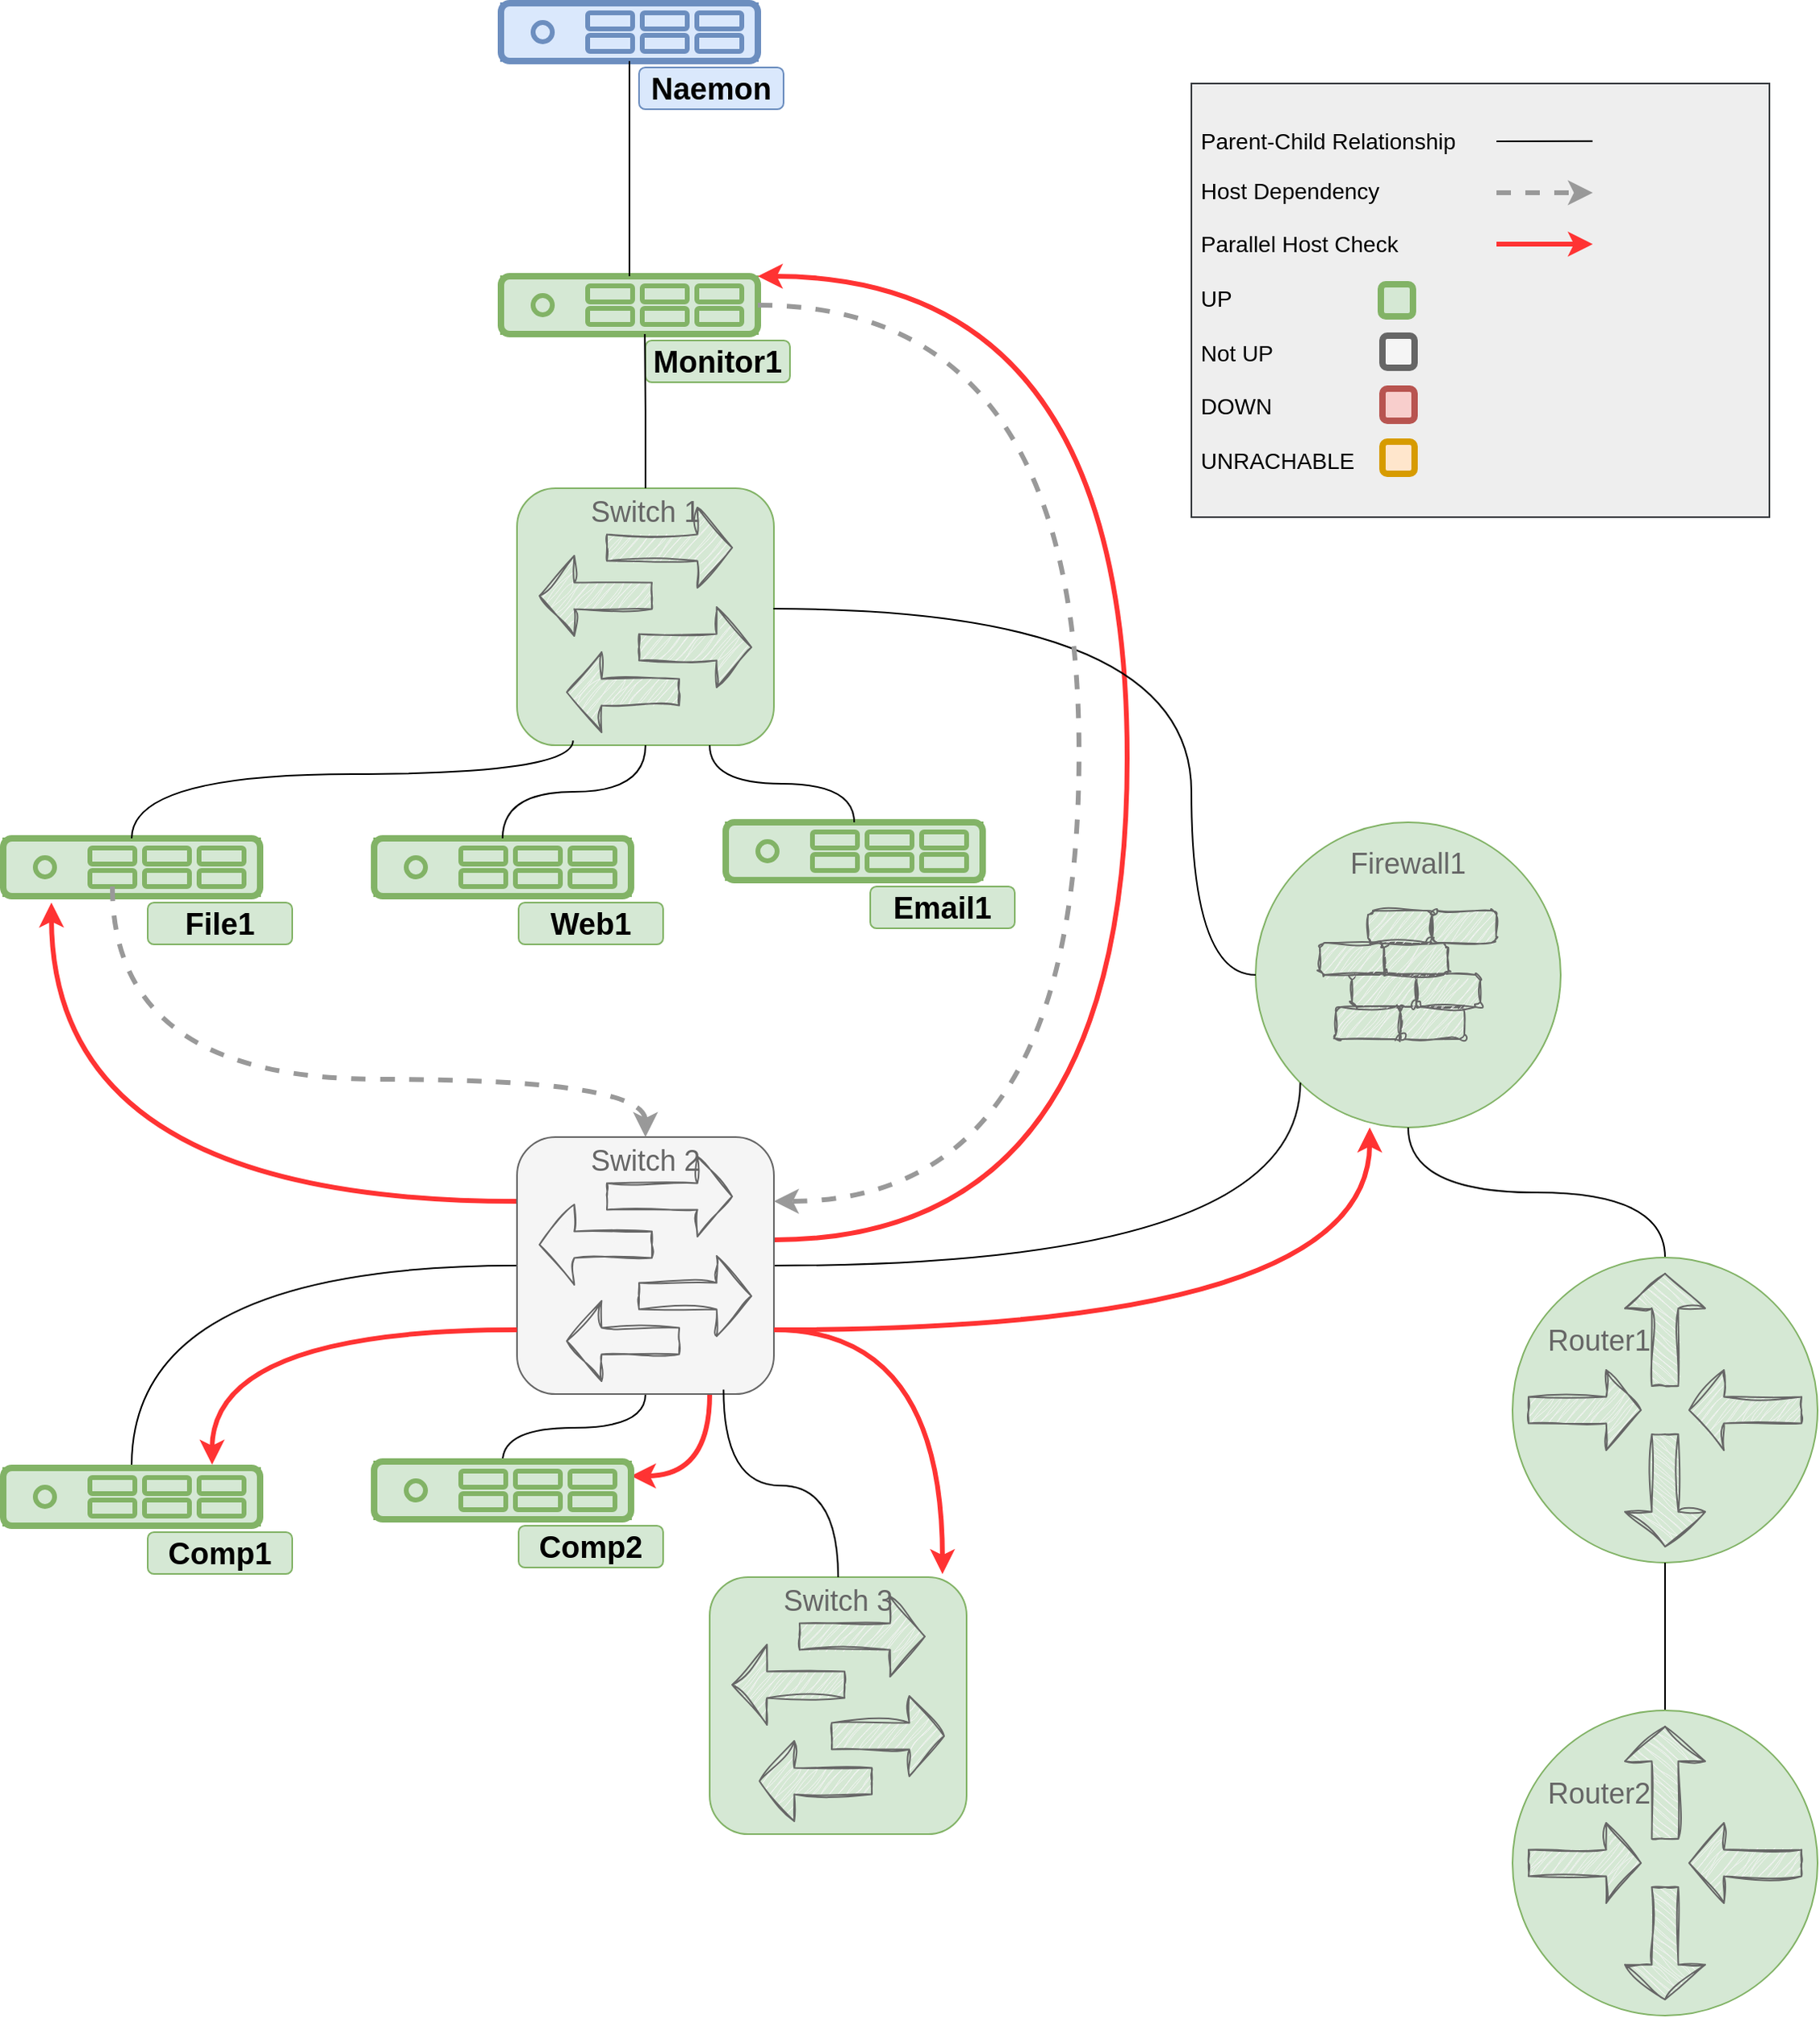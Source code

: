 <mxfile version="25.0.2">
  <diagram name="Seite-1" id="8IgW9C79q_cB_oyKi_JI">
    <mxGraphModel dx="988" dy="570" grid="1" gridSize="10" guides="1" tooltips="1" connect="1" arrows="1" fold="1" page="1" pageScale="1" pageWidth="1169" pageHeight="1654" math="0" shadow="0">
      <root>
        <mxCell id="0" />
        <mxCell id="1" parent="0" />
        <mxCell id="q0TIt2UwV6w1tuWzTM8D-1" value="" style="group;fillColor=#dae8fc;strokeColor=#6c8ebf;" vertex="1" connectable="0" parent="1">
          <mxGeometry x="330" y="100" width="160" height="36" as="geometry" />
        </mxCell>
        <mxCell id="q0TIt2UwV6w1tuWzTM8D-2" value="" style="rounded=1;whiteSpace=wrap;html=1;strokeWidth=4;fillColor=#dae8fc;strokeColor=#6c8ebf;" vertex="1" parent="q0TIt2UwV6w1tuWzTM8D-1">
          <mxGeometry width="160" height="36" as="geometry" />
        </mxCell>
        <mxCell id="q0TIt2UwV6w1tuWzTM8D-3" value="" style="ellipse;whiteSpace=wrap;html=1;aspect=fixed;strokeWidth=3;fillColor=#dae8fc;strokeColor=#6c8ebf;" vertex="1" parent="q0TIt2UwV6w1tuWzTM8D-1">
          <mxGeometry x="20" y="12" width="12" height="12" as="geometry" />
        </mxCell>
        <mxCell id="q0TIt2UwV6w1tuWzTM8D-4" value="" style="rounded=1;whiteSpace=wrap;html=1;strokeWidth=3;fillColor=#dae8fc;strokeColor=#6c8ebf;" vertex="1" parent="q0TIt2UwV6w1tuWzTM8D-1">
          <mxGeometry x="54" y="6" width="28" height="10" as="geometry" />
        </mxCell>
        <mxCell id="q0TIt2UwV6w1tuWzTM8D-5" value="" style="rounded=1;whiteSpace=wrap;html=1;strokeWidth=3;fillColor=#dae8fc;strokeColor=#6c8ebf;" vertex="1" parent="q0TIt2UwV6w1tuWzTM8D-1">
          <mxGeometry x="88" y="6" width="28" height="10" as="geometry" />
        </mxCell>
        <mxCell id="q0TIt2UwV6w1tuWzTM8D-6" value="" style="rounded=1;whiteSpace=wrap;html=1;strokeWidth=3;fillColor=#dae8fc;strokeColor=#6c8ebf;" vertex="1" parent="q0TIt2UwV6w1tuWzTM8D-1">
          <mxGeometry x="122" y="6" width="28" height="10" as="geometry" />
        </mxCell>
        <mxCell id="q0TIt2UwV6w1tuWzTM8D-7" value="" style="rounded=1;whiteSpace=wrap;html=1;strokeWidth=3;fillColor=#dae8fc;strokeColor=#6c8ebf;" vertex="1" parent="q0TIt2UwV6w1tuWzTM8D-1">
          <mxGeometry x="54" y="20" width="28" height="10" as="geometry" />
        </mxCell>
        <mxCell id="q0TIt2UwV6w1tuWzTM8D-8" value="" style="rounded=1;whiteSpace=wrap;html=1;strokeWidth=3;fillColor=#dae8fc;strokeColor=#6c8ebf;" vertex="1" parent="q0TIt2UwV6w1tuWzTM8D-1">
          <mxGeometry x="88" y="20" width="28" height="10" as="geometry" />
        </mxCell>
        <mxCell id="q0TIt2UwV6w1tuWzTM8D-9" value="" style="rounded=1;whiteSpace=wrap;html=1;strokeWidth=3;fillColor=#dae8fc;strokeColor=#6c8ebf;" vertex="1" parent="q0TIt2UwV6w1tuWzTM8D-1">
          <mxGeometry x="122" y="20" width="28" height="10" as="geometry" />
        </mxCell>
        <mxCell id="q0TIt2UwV6w1tuWzTM8D-10" value="&lt;b&gt;&lt;font style=&quot;font-size: 19px;&quot;&gt;Naemon&lt;/font&gt;&lt;/b&gt;" style="rounded=1;whiteSpace=wrap;html=1;fillColor=#dae8fc;strokeColor=#6c8ebf;fontSize=20;" vertex="1" parent="1">
          <mxGeometry x="416" y="140" width="90" height="26" as="geometry" />
        </mxCell>
        <mxCell id="q0TIt2UwV6w1tuWzTM8D-21" value="" style="group" vertex="1" connectable="0" parent="1">
          <mxGeometry x="330" y="270" width="180" height="66" as="geometry" />
        </mxCell>
        <mxCell id="q0TIt2UwV6w1tuWzTM8D-11" value="" style="group;fillColor=#d5e8d4;strokeColor=#82b366;" vertex="1" connectable="0" parent="q0TIt2UwV6w1tuWzTM8D-21">
          <mxGeometry width="160" height="36" as="geometry" />
        </mxCell>
        <mxCell id="q0TIt2UwV6w1tuWzTM8D-12" value="" style="rounded=1;whiteSpace=wrap;html=1;strokeWidth=4;fillColor=#d5e8d4;strokeColor=#82b366;" vertex="1" parent="q0TIt2UwV6w1tuWzTM8D-11">
          <mxGeometry width="160" height="36" as="geometry" />
        </mxCell>
        <mxCell id="q0TIt2UwV6w1tuWzTM8D-13" value="" style="ellipse;whiteSpace=wrap;html=1;aspect=fixed;strokeWidth=3;fillColor=#d5e8d4;strokeColor=#82b366;" vertex="1" parent="q0TIt2UwV6w1tuWzTM8D-11">
          <mxGeometry x="20" y="12" width="12" height="12" as="geometry" />
        </mxCell>
        <mxCell id="q0TIt2UwV6w1tuWzTM8D-14" value="" style="rounded=1;whiteSpace=wrap;html=1;strokeWidth=3;fillColor=#d5e8d4;strokeColor=#82b366;" vertex="1" parent="q0TIt2UwV6w1tuWzTM8D-11">
          <mxGeometry x="54" y="6" width="28" height="10" as="geometry" />
        </mxCell>
        <mxCell id="q0TIt2UwV6w1tuWzTM8D-15" value="" style="rounded=1;whiteSpace=wrap;html=1;strokeWidth=3;fillColor=#d5e8d4;strokeColor=#82b366;" vertex="1" parent="q0TIt2UwV6w1tuWzTM8D-11">
          <mxGeometry x="88" y="6" width="28" height="10" as="geometry" />
        </mxCell>
        <mxCell id="q0TIt2UwV6w1tuWzTM8D-16" value="" style="rounded=1;whiteSpace=wrap;html=1;strokeWidth=3;fillColor=#d5e8d4;strokeColor=#82b366;" vertex="1" parent="q0TIt2UwV6w1tuWzTM8D-11">
          <mxGeometry x="122" y="6" width="28" height="10" as="geometry" />
        </mxCell>
        <mxCell id="q0TIt2UwV6w1tuWzTM8D-17" value="" style="rounded=1;whiteSpace=wrap;html=1;strokeWidth=3;fillColor=#d5e8d4;strokeColor=#82b366;" vertex="1" parent="q0TIt2UwV6w1tuWzTM8D-11">
          <mxGeometry x="54" y="20" width="28" height="10" as="geometry" />
        </mxCell>
        <mxCell id="q0TIt2UwV6w1tuWzTM8D-18" value="" style="rounded=1;whiteSpace=wrap;html=1;strokeWidth=3;fillColor=#d5e8d4;strokeColor=#82b366;" vertex="1" parent="q0TIt2UwV6w1tuWzTM8D-11">
          <mxGeometry x="88" y="20" width="28" height="10" as="geometry" />
        </mxCell>
        <mxCell id="q0TIt2UwV6w1tuWzTM8D-19" value="" style="rounded=1;whiteSpace=wrap;html=1;strokeWidth=3;fillColor=#d5e8d4;strokeColor=#82b366;" vertex="1" parent="q0TIt2UwV6w1tuWzTM8D-11">
          <mxGeometry x="122" y="20" width="28" height="10" as="geometry" />
        </mxCell>
        <mxCell id="q0TIt2UwV6w1tuWzTM8D-20" value="&lt;b&gt;&lt;font style=&quot;font-size: 19px;&quot;&gt;Monitor1&lt;/font&gt;&lt;/b&gt;" style="rounded=1;whiteSpace=wrap;html=1;fillColor=#d5e8d4;strokeColor=#82b366;fontSize=20;" vertex="1" parent="q0TIt2UwV6w1tuWzTM8D-21">
          <mxGeometry x="90" y="40" width="90" height="26" as="geometry" />
        </mxCell>
        <mxCell id="q0TIt2UwV6w1tuWzTM8D-34" value="&lt;font style=&quot;font-size: 18px;&quot; color=&quot;#666666&quot;&gt;Switch 1&lt;/font&gt;&lt;div&gt;&lt;font color=&quot;#666666&quot;&gt;&lt;br&gt;&lt;/font&gt;&lt;/div&gt;&lt;div&gt;&lt;font color=&quot;#666666&quot;&gt;&lt;br&gt;&lt;/font&gt;&lt;/div&gt;&lt;div&gt;&lt;font color=&quot;#666666&quot;&gt;&lt;br&gt;&lt;/font&gt;&lt;/div&gt;&lt;div&gt;&lt;font color=&quot;#666666&quot;&gt;&lt;br&gt;&lt;/font&gt;&lt;/div&gt;&lt;div&gt;&lt;font color=&quot;#666666&quot;&gt;&lt;br&gt;&lt;/font&gt;&lt;/div&gt;&lt;div&gt;&lt;font color=&quot;#666666&quot;&gt;&lt;br&gt;&lt;/font&gt;&lt;/div&gt;&lt;div&gt;&lt;font color=&quot;#666666&quot;&gt;&lt;br&gt;&lt;/font&gt;&lt;/div&gt;&lt;div&gt;&lt;font color=&quot;#666666&quot;&gt;&lt;br&gt;&lt;/font&gt;&lt;/div&gt;&lt;div&gt;&lt;br&gt;&lt;/div&gt;" style="rounded=1;whiteSpace=wrap;html=1;fillColor=#d5e8d4;strokeColor=#82b366;container=0;" vertex="1" parent="1">
          <mxGeometry x="340" y="402" width="160" height="160" as="geometry" />
        </mxCell>
        <mxCell id="q0TIt2UwV6w1tuWzTM8D-35" value="" style="html=1;shadow=0;dashed=0;align=center;verticalAlign=middle;shape=mxgraph.arrows2.arrow;dy=0.67;dx=21.67;direction=north;notch=0;strokeColor=#666666;rotation=90;fillColor=#f5f5f5;sketch=1;curveFitting=1;jiggle=2;fontColor=#333333;container=0;" vertex="1" parent="1">
          <mxGeometry x="410" y="400" width="50" height="78" as="geometry" />
        </mxCell>
        <mxCell id="q0TIt2UwV6w1tuWzTM8D-36" value="" style="html=1;shadow=0;dashed=0;align=center;verticalAlign=middle;shape=mxgraph.arrows2.arrow;dy=0.67;dx=21.67;direction=north;notch=0;strokeColor=#666666;rotation=90;fillColor=#f5f5f5;fontColor=#333333;sketch=1;curveFitting=1;jiggle=2;container=0;" vertex="1" parent="1">
          <mxGeometry x="426" y="466" width="50" height="70" as="geometry" />
        </mxCell>
        <mxCell id="q0TIt2UwV6w1tuWzTM8D-37" value="" style="html=1;shadow=0;dashed=0;align=center;verticalAlign=middle;shape=mxgraph.arrows2.arrow;dy=0.67;dx=21.67;direction=north;notch=0;strokeColor=#666666;rotation=-90;fillColor=#f5f5f5;fontColor=#333333;sketch=1;curveFitting=1;jiggle=2;container=0;" vertex="1" parent="1">
          <mxGeometry x="364" y="434" width="50" height="70" as="geometry" />
        </mxCell>
        <mxCell id="q0TIt2UwV6w1tuWzTM8D-38" value="" style="html=1;shadow=0;dashed=0;align=center;verticalAlign=middle;shape=mxgraph.arrows2.arrow;dy=0.67;dx=21.67;direction=north;notch=0;strokeColor=#666666;rotation=-90;fillColor=#f5f5f5;fontColor=#333333;sketch=1;curveFitting=1;jiggle=2;container=0;" vertex="1" parent="1">
          <mxGeometry x="381" y="494" width="50" height="70" as="geometry" />
        </mxCell>
        <mxCell id="q0TIt2UwV6w1tuWzTM8D-39" value="" style="group" vertex="1" connectable="0" parent="1">
          <mxGeometry x="20" y="620" width="180" height="66" as="geometry" />
        </mxCell>
        <mxCell id="q0TIt2UwV6w1tuWzTM8D-40" value="" style="group;fillColor=#d5e8d4;strokeColor=#82b366;" vertex="1" connectable="0" parent="q0TIt2UwV6w1tuWzTM8D-39">
          <mxGeometry width="160" height="36" as="geometry" />
        </mxCell>
        <mxCell id="q0TIt2UwV6w1tuWzTM8D-41" value="" style="rounded=1;whiteSpace=wrap;html=1;strokeWidth=4;fillColor=#d5e8d4;strokeColor=#82b366;" vertex="1" parent="q0TIt2UwV6w1tuWzTM8D-40">
          <mxGeometry width="160" height="36" as="geometry" />
        </mxCell>
        <mxCell id="q0TIt2UwV6w1tuWzTM8D-42" value="" style="ellipse;whiteSpace=wrap;html=1;aspect=fixed;strokeWidth=3;fillColor=#d5e8d4;strokeColor=#82b366;" vertex="1" parent="q0TIt2UwV6w1tuWzTM8D-40">
          <mxGeometry x="20" y="12" width="12" height="12" as="geometry" />
        </mxCell>
        <mxCell id="q0TIt2UwV6w1tuWzTM8D-43" value="" style="rounded=1;whiteSpace=wrap;html=1;strokeWidth=3;fillColor=#d5e8d4;strokeColor=#82b366;" vertex="1" parent="q0TIt2UwV6w1tuWzTM8D-40">
          <mxGeometry x="54" y="6" width="28" height="10" as="geometry" />
        </mxCell>
        <mxCell id="q0TIt2UwV6w1tuWzTM8D-44" value="" style="rounded=1;whiteSpace=wrap;html=1;strokeWidth=3;fillColor=#d5e8d4;strokeColor=#82b366;" vertex="1" parent="q0TIt2UwV6w1tuWzTM8D-40">
          <mxGeometry x="88" y="6" width="28" height="10" as="geometry" />
        </mxCell>
        <mxCell id="q0TIt2UwV6w1tuWzTM8D-45" value="" style="rounded=1;whiteSpace=wrap;html=1;strokeWidth=3;fillColor=#d5e8d4;strokeColor=#82b366;" vertex="1" parent="q0TIt2UwV6w1tuWzTM8D-40">
          <mxGeometry x="122" y="6" width="28" height="10" as="geometry" />
        </mxCell>
        <mxCell id="q0TIt2UwV6w1tuWzTM8D-46" value="" style="rounded=1;whiteSpace=wrap;html=1;strokeWidth=3;fillColor=#d5e8d4;strokeColor=#82b366;" vertex="1" parent="q0TIt2UwV6w1tuWzTM8D-40">
          <mxGeometry x="54" y="20" width="28" height="10" as="geometry" />
        </mxCell>
        <mxCell id="q0TIt2UwV6w1tuWzTM8D-47" value="" style="rounded=1;whiteSpace=wrap;html=1;strokeWidth=3;fillColor=#d5e8d4;strokeColor=#82b366;" vertex="1" parent="q0TIt2UwV6w1tuWzTM8D-40">
          <mxGeometry x="88" y="20" width="28" height="10" as="geometry" />
        </mxCell>
        <mxCell id="q0TIt2UwV6w1tuWzTM8D-48" value="" style="rounded=1;whiteSpace=wrap;html=1;strokeWidth=3;fillColor=#d5e8d4;strokeColor=#82b366;" vertex="1" parent="q0TIt2UwV6w1tuWzTM8D-40">
          <mxGeometry x="122" y="20" width="28" height="10" as="geometry" />
        </mxCell>
        <mxCell id="q0TIt2UwV6w1tuWzTM8D-49" value="&lt;b&gt;&lt;font style=&quot;font-size: 19px;&quot;&gt;File1&lt;/font&gt;&lt;/b&gt;" style="rounded=1;whiteSpace=wrap;html=1;fillColor=#d5e8d4;strokeColor=#82b366;fontSize=20;" vertex="1" parent="q0TIt2UwV6w1tuWzTM8D-39">
          <mxGeometry x="90" y="40" width="90" height="26" as="geometry" />
        </mxCell>
        <mxCell id="q0TIt2UwV6w1tuWzTM8D-50" value="" style="group" vertex="1" connectable="0" parent="1">
          <mxGeometry x="251" y="620" width="180" height="66" as="geometry" />
        </mxCell>
        <mxCell id="q0TIt2UwV6w1tuWzTM8D-51" value="" style="group;fillColor=#d5e8d4;strokeColor=#82b366;" vertex="1" connectable="0" parent="q0TIt2UwV6w1tuWzTM8D-50">
          <mxGeometry width="160" height="36" as="geometry" />
        </mxCell>
        <mxCell id="q0TIt2UwV6w1tuWzTM8D-52" value="" style="rounded=1;whiteSpace=wrap;html=1;strokeWidth=4;fillColor=#d5e8d4;strokeColor=#82b366;" vertex="1" parent="q0TIt2UwV6w1tuWzTM8D-51">
          <mxGeometry width="160" height="36" as="geometry" />
        </mxCell>
        <mxCell id="q0TIt2UwV6w1tuWzTM8D-53" value="" style="ellipse;whiteSpace=wrap;html=1;aspect=fixed;strokeWidth=3;fillColor=#d5e8d4;strokeColor=#82b366;" vertex="1" parent="q0TIt2UwV6w1tuWzTM8D-51">
          <mxGeometry x="20" y="12" width="12" height="12" as="geometry" />
        </mxCell>
        <mxCell id="q0TIt2UwV6w1tuWzTM8D-54" value="" style="rounded=1;whiteSpace=wrap;html=1;strokeWidth=3;fillColor=#d5e8d4;strokeColor=#82b366;" vertex="1" parent="q0TIt2UwV6w1tuWzTM8D-51">
          <mxGeometry x="54" y="6" width="28" height="10" as="geometry" />
        </mxCell>
        <mxCell id="q0TIt2UwV6w1tuWzTM8D-55" value="" style="rounded=1;whiteSpace=wrap;html=1;strokeWidth=3;fillColor=#d5e8d4;strokeColor=#82b366;" vertex="1" parent="q0TIt2UwV6w1tuWzTM8D-51">
          <mxGeometry x="88" y="6" width="28" height="10" as="geometry" />
        </mxCell>
        <mxCell id="q0TIt2UwV6w1tuWzTM8D-56" value="" style="rounded=1;whiteSpace=wrap;html=1;strokeWidth=3;fillColor=#d5e8d4;strokeColor=#82b366;" vertex="1" parent="q0TIt2UwV6w1tuWzTM8D-51">
          <mxGeometry x="122" y="6" width="28" height="10" as="geometry" />
        </mxCell>
        <mxCell id="q0TIt2UwV6w1tuWzTM8D-57" value="" style="rounded=1;whiteSpace=wrap;html=1;strokeWidth=3;fillColor=#d5e8d4;strokeColor=#82b366;" vertex="1" parent="q0TIt2UwV6w1tuWzTM8D-51">
          <mxGeometry x="54" y="20" width="28" height="10" as="geometry" />
        </mxCell>
        <mxCell id="q0TIt2UwV6w1tuWzTM8D-58" value="" style="rounded=1;whiteSpace=wrap;html=1;strokeWidth=3;fillColor=#d5e8d4;strokeColor=#82b366;" vertex="1" parent="q0TIt2UwV6w1tuWzTM8D-51">
          <mxGeometry x="88" y="20" width="28" height="10" as="geometry" />
        </mxCell>
        <mxCell id="q0TIt2UwV6w1tuWzTM8D-59" value="" style="rounded=1;whiteSpace=wrap;html=1;strokeWidth=3;fillColor=#d5e8d4;strokeColor=#82b366;" vertex="1" parent="q0TIt2UwV6w1tuWzTM8D-51">
          <mxGeometry x="122" y="20" width="28" height="10" as="geometry" />
        </mxCell>
        <mxCell id="q0TIt2UwV6w1tuWzTM8D-60" value="&lt;b&gt;&lt;font style=&quot;font-size: 19px;&quot;&gt;Web1&lt;/font&gt;&lt;/b&gt;" style="rounded=1;whiteSpace=wrap;html=1;fillColor=#d5e8d4;strokeColor=#82b366;fontSize=20;" vertex="1" parent="q0TIt2UwV6w1tuWzTM8D-50">
          <mxGeometry x="90" y="40" width="90" height="26" as="geometry" />
        </mxCell>
        <mxCell id="q0TIt2UwV6w1tuWzTM8D-61" value="" style="group" vertex="1" connectable="0" parent="1">
          <mxGeometry x="470" y="610" width="180" height="66" as="geometry" />
        </mxCell>
        <mxCell id="q0TIt2UwV6w1tuWzTM8D-62" value="" style="group;fillColor=#d5e8d4;strokeColor=#82b366;" vertex="1" connectable="0" parent="q0TIt2UwV6w1tuWzTM8D-61">
          <mxGeometry width="160" height="36" as="geometry" />
        </mxCell>
        <mxCell id="q0TIt2UwV6w1tuWzTM8D-63" value="" style="rounded=1;whiteSpace=wrap;html=1;strokeWidth=4;fillColor=#d5e8d4;strokeColor=#82b366;" vertex="1" parent="q0TIt2UwV6w1tuWzTM8D-62">
          <mxGeometry width="160" height="36" as="geometry" />
        </mxCell>
        <mxCell id="q0TIt2UwV6w1tuWzTM8D-64" value="" style="ellipse;whiteSpace=wrap;html=1;aspect=fixed;strokeWidth=3;fillColor=#d5e8d4;strokeColor=#82b366;" vertex="1" parent="q0TIt2UwV6w1tuWzTM8D-62">
          <mxGeometry x="20" y="12" width="12" height="12" as="geometry" />
        </mxCell>
        <mxCell id="q0TIt2UwV6w1tuWzTM8D-65" value="" style="rounded=1;whiteSpace=wrap;html=1;strokeWidth=3;fillColor=#d5e8d4;strokeColor=#82b366;" vertex="1" parent="q0TIt2UwV6w1tuWzTM8D-62">
          <mxGeometry x="54" y="6" width="28" height="10" as="geometry" />
        </mxCell>
        <mxCell id="q0TIt2UwV6w1tuWzTM8D-66" value="" style="rounded=1;whiteSpace=wrap;html=1;strokeWidth=3;fillColor=#d5e8d4;strokeColor=#82b366;" vertex="1" parent="q0TIt2UwV6w1tuWzTM8D-62">
          <mxGeometry x="88" y="6" width="28" height="10" as="geometry" />
        </mxCell>
        <mxCell id="q0TIt2UwV6w1tuWzTM8D-67" value="" style="rounded=1;whiteSpace=wrap;html=1;strokeWidth=3;fillColor=#d5e8d4;strokeColor=#82b366;" vertex="1" parent="q0TIt2UwV6w1tuWzTM8D-62">
          <mxGeometry x="122" y="6" width="28" height="10" as="geometry" />
        </mxCell>
        <mxCell id="q0TIt2UwV6w1tuWzTM8D-68" value="" style="rounded=1;whiteSpace=wrap;html=1;strokeWidth=3;fillColor=#d5e8d4;strokeColor=#82b366;" vertex="1" parent="q0TIt2UwV6w1tuWzTM8D-62">
          <mxGeometry x="54" y="20" width="28" height="10" as="geometry" />
        </mxCell>
        <mxCell id="q0TIt2UwV6w1tuWzTM8D-69" value="" style="rounded=1;whiteSpace=wrap;html=1;strokeWidth=3;fillColor=#d5e8d4;strokeColor=#82b366;" vertex="1" parent="q0TIt2UwV6w1tuWzTM8D-62">
          <mxGeometry x="88" y="20" width="28" height="10" as="geometry" />
        </mxCell>
        <mxCell id="q0TIt2UwV6w1tuWzTM8D-70" value="" style="rounded=1;whiteSpace=wrap;html=1;strokeWidth=3;fillColor=#d5e8d4;strokeColor=#82b366;" vertex="1" parent="q0TIt2UwV6w1tuWzTM8D-62">
          <mxGeometry x="122" y="20" width="28" height="10" as="geometry" />
        </mxCell>
        <mxCell id="q0TIt2UwV6w1tuWzTM8D-71" value="&lt;b&gt;&lt;font style=&quot;font-size: 19px;&quot;&gt;Email1&lt;/font&gt;&lt;/b&gt;" style="rounded=1;whiteSpace=wrap;html=1;fillColor=#d5e8d4;strokeColor=#82b366;fontSize=20;" vertex="1" parent="q0TIt2UwV6w1tuWzTM8D-61">
          <mxGeometry x="90" y="40" width="90" height="26" as="geometry" />
        </mxCell>
        <mxCell id="q0TIt2UwV6w1tuWzTM8D-90" value="&lt;font style=&quot;font-size: 18px;&quot; color=&quot;#666666&quot;&gt;Firewall1&lt;/font&gt;&lt;div&gt;&lt;font style=&quot;font-size: 18px;&quot; color=&quot;#666666&quot;&gt;&lt;br&gt;&lt;/font&gt;&lt;/div&gt;&lt;div&gt;&lt;font style=&quot;font-size: 18px;&quot; color=&quot;#666666&quot;&gt;&lt;br&gt;&lt;/font&gt;&lt;/div&gt;&lt;div&gt;&lt;font style=&quot;font-size: 18px;&quot; color=&quot;#666666&quot;&gt;&lt;br&gt;&lt;/font&gt;&lt;/div&gt;&lt;div&gt;&lt;font style=&quot;font-size: 18px;&quot; color=&quot;#666666&quot;&gt;&lt;br&gt;&lt;/font&gt;&lt;/div&gt;&lt;div&gt;&lt;br&gt;&lt;/div&gt;&lt;div&gt;&lt;font style=&quot;font-size: 18px;&quot; color=&quot;#666666&quot;&gt;&lt;br&gt;&lt;/font&gt;&lt;/div&gt;&lt;div&gt;&lt;br&gt;&lt;/div&gt;" style="ellipse;whiteSpace=wrap;html=1;aspect=fixed;fillColor=#d5e8d4;strokeColor=#82b366;" vertex="1" parent="1">
          <mxGeometry x="800" y="610" width="190" height="190" as="geometry" />
        </mxCell>
        <mxCell id="q0TIt2UwV6w1tuWzTM8D-91" value="" style="rounded=1;whiteSpace=wrap;html=1;strokeWidth=1;sketch=1;curveFitting=1;jiggle=2;fillColor=#f5f5f5;strokeColor=#666666;fontColor=#333333;" vertex="1" parent="1">
          <mxGeometry x="850" y="725" width="40" height="20" as="geometry" />
        </mxCell>
        <mxCell id="q0TIt2UwV6w1tuWzTM8D-92" value="" style="rounded=1;whiteSpace=wrap;html=1;strokeWidth=1;sketch=1;curveFitting=1;jiggle=2;fillColor=#f5f5f5;strokeColor=#666666;fontColor=#333333;" vertex="1" parent="1">
          <mxGeometry x="890" y="725" width="40" height="20" as="geometry" />
        </mxCell>
        <mxCell id="q0TIt2UwV6w1tuWzTM8D-93" value="" style="rounded=1;whiteSpace=wrap;html=1;strokeWidth=1;sketch=1;curveFitting=1;jiggle=2;fillColor=#f5f5f5;strokeColor=#666666;fontColor=#333333;" vertex="1" parent="1">
          <mxGeometry x="860" y="705" width="40" height="20" as="geometry" />
        </mxCell>
        <mxCell id="q0TIt2UwV6w1tuWzTM8D-94" value="" style="rounded=1;whiteSpace=wrap;html=1;strokeWidth=1;sketch=1;curveFitting=1;jiggle=2;fillColor=#f5f5f5;strokeColor=#666666;fontColor=#333333;" vertex="1" parent="1">
          <mxGeometry x="900" y="705" width="40" height="20" as="geometry" />
        </mxCell>
        <mxCell id="q0TIt2UwV6w1tuWzTM8D-95" value="" style="rounded=1;whiteSpace=wrap;html=1;strokeWidth=1;sketch=1;curveFitting=1;jiggle=2;fillColor=#f5f5f5;strokeColor=#666666;fontColor=#333333;" vertex="1" parent="1">
          <mxGeometry x="840" y="685" width="40" height="20" as="geometry" />
        </mxCell>
        <mxCell id="q0TIt2UwV6w1tuWzTM8D-96" value="" style="rounded=1;whiteSpace=wrap;html=1;strokeWidth=1;sketch=1;curveFitting=1;jiggle=2;fillColor=#f5f5f5;strokeColor=#666666;fontColor=#333333;" vertex="1" parent="1">
          <mxGeometry x="880" y="685" width="40" height="20" as="geometry" />
        </mxCell>
        <mxCell id="q0TIt2UwV6w1tuWzTM8D-97" value="" style="rounded=1;whiteSpace=wrap;html=1;strokeWidth=1;sketch=1;curveFitting=1;jiggle=2;fillColor=#f5f5f5;strokeColor=#666666;fontColor=#333333;" vertex="1" parent="1">
          <mxGeometry x="870" y="665" width="40" height="20" as="geometry" />
        </mxCell>
        <mxCell id="q0TIt2UwV6w1tuWzTM8D-98" value="" style="rounded=1;whiteSpace=wrap;html=1;strokeWidth=1;sketch=1;curveFitting=1;jiggle=2;fillColor=#f5f5f5;strokeColor=#666666;fontColor=#333333;" vertex="1" parent="1">
          <mxGeometry x="910" y="665" width="40" height="20" as="geometry" />
        </mxCell>
        <mxCell id="q0TIt2UwV6w1tuWzTM8D-99" value="" style="group;fillColor=none;fillStyle=auto;container=0;" vertex="1" connectable="0" parent="1">
          <mxGeometry x="960" y="881" width="190" height="190" as="geometry" />
        </mxCell>
        <mxCell id="q0TIt2UwV6w1tuWzTM8D-158" style="edgeStyle=orthogonalEdgeStyle;rounded=0;orthogonalLoop=1;jettySize=auto;html=1;entryX=0.5;entryY=1;entryDx=0;entryDy=0;curved=1;endArrow=none;endFill=0;" edge="1" parent="1" source="q0TIt2UwV6w1tuWzTM8D-100" target="q0TIt2UwV6w1tuWzTM8D-90">
          <mxGeometry relative="1" as="geometry" />
        </mxCell>
        <mxCell id="q0TIt2UwV6w1tuWzTM8D-100" value="&lt;font color=&quot;#666666&quot;&gt;&amp;nbsp; &amp;nbsp; Router1&amp;nbsp;&lt;/font&gt;&lt;div&gt;&lt;font color=&quot;#666666&quot;&gt;&lt;br&gt;&lt;/font&gt;&lt;/div&gt;&lt;div&gt;&lt;font color=&quot;#666666&quot;&gt;&lt;br&gt;&lt;/font&gt;&lt;/div&gt;&lt;div&gt;&lt;font color=&quot;#666666&quot;&gt;&lt;br&gt;&lt;/font&gt;&lt;/div&gt;&lt;div&gt;&lt;br&gt;&lt;/div&gt;" style="ellipse;whiteSpace=wrap;html=1;aspect=fixed;fillColor=#d5e8d4;strokeColor=#82b366;container=0;align=left;fontSize=18;" vertex="1" parent="1">
          <mxGeometry x="960" y="881" width="190" height="190" as="geometry" />
        </mxCell>
        <mxCell id="q0TIt2UwV6w1tuWzTM8D-101" value="" style="html=1;shadow=0;dashed=0;align=center;verticalAlign=middle;shape=mxgraph.arrows2.arrow;dy=0.67;dx=21.67;direction=north;notch=0;strokeColor=#666666;fillColor=#f5f5f5;fontColor=#333333;sketch=1;curveFitting=1;jiggle=2;container=0;" vertex="1" parent="1">
          <mxGeometry x="1030" y="891" width="50" height="70" as="geometry" />
        </mxCell>
        <mxCell id="q0TIt2UwV6w1tuWzTM8D-102" value="" style="html=1;shadow=0;dashed=0;align=center;verticalAlign=middle;shape=mxgraph.arrows2.arrow;dy=0.67;dx=21.67;direction=north;notch=0;strokeColor=#666666;rotation=-180;fillColor=#f5f5f5;fontColor=#333333;sketch=1;curveFitting=1;jiggle=2;container=0;" vertex="1" parent="1">
          <mxGeometry x="1030" y="991" width="50" height="70" as="geometry" />
        </mxCell>
        <mxCell id="q0TIt2UwV6w1tuWzTM8D-103" value="" style="html=1;shadow=0;dashed=0;align=center;verticalAlign=middle;shape=mxgraph.arrows2.arrow;dy=0.67;dx=21.67;direction=north;notch=0;strokeColor=#666666;rotation=-90;fillColor=#f5f5f5;fontColor=#333333;sketch=1;curveFitting=1;jiggle=2;container=0;" vertex="1" parent="1">
          <mxGeometry x="1080" y="941" width="50" height="70" as="geometry" />
        </mxCell>
        <mxCell id="q0TIt2UwV6w1tuWzTM8D-104" value="" style="html=1;shadow=0;dashed=0;align=center;verticalAlign=middle;shape=mxgraph.arrows2.arrow;dy=0.67;dx=21.67;direction=north;notch=0;strokeColor=#666666;rotation=90;fillColor=#f5f5f5;fontColor=#333333;sketch=1;curveFitting=1;jiggle=2;container=0;" vertex="1" parent="1">
          <mxGeometry x="980" y="941" width="50" height="70" as="geometry" />
        </mxCell>
        <mxCell id="q0TIt2UwV6w1tuWzTM8D-105" value="" style="group;fillColor=none;fillStyle=auto;container=0;" vertex="1" connectable="0" parent="1">
          <mxGeometry x="960" y="1163" width="190" height="190" as="geometry" />
        </mxCell>
        <mxCell id="q0TIt2UwV6w1tuWzTM8D-159" style="edgeStyle=orthogonalEdgeStyle;rounded=0;orthogonalLoop=1;jettySize=auto;html=1;curved=1;endArrow=none;endFill=0;" edge="1" parent="1" source="q0TIt2UwV6w1tuWzTM8D-106" target="q0TIt2UwV6w1tuWzTM8D-100">
          <mxGeometry relative="1" as="geometry" />
        </mxCell>
        <mxCell id="q0TIt2UwV6w1tuWzTM8D-106" value="&lt;font color=&quot;#666666&quot;&gt;&amp;nbsp; &amp;nbsp; Router2&amp;nbsp;&lt;/font&gt;&lt;div&gt;&lt;font color=&quot;#666666&quot;&gt;&lt;br&gt;&lt;/font&gt;&lt;/div&gt;&lt;div&gt;&lt;font color=&quot;#666666&quot;&gt;&lt;br&gt;&lt;/font&gt;&lt;/div&gt;&lt;div&gt;&lt;font color=&quot;#666666&quot;&gt;&lt;br&gt;&lt;/font&gt;&lt;/div&gt;&lt;div&gt;&lt;br&gt;&lt;/div&gt;" style="ellipse;whiteSpace=wrap;html=1;aspect=fixed;fillColor=#d5e8d4;strokeColor=#82b366;container=0;align=left;fontSize=18;" vertex="1" parent="1">
          <mxGeometry x="960" y="1163" width="190" height="190" as="geometry" />
        </mxCell>
        <mxCell id="q0TIt2UwV6w1tuWzTM8D-107" value="" style="html=1;shadow=0;dashed=0;align=center;verticalAlign=middle;shape=mxgraph.arrows2.arrow;dy=0.67;dx=21.67;direction=north;notch=0;strokeColor=#666666;fillColor=#f5f5f5;fontColor=#333333;sketch=1;curveFitting=1;jiggle=2;container=0;" vertex="1" parent="1">
          <mxGeometry x="1030" y="1173" width="50" height="70" as="geometry" />
        </mxCell>
        <mxCell id="q0TIt2UwV6w1tuWzTM8D-108" value="" style="html=1;shadow=0;dashed=0;align=center;verticalAlign=middle;shape=mxgraph.arrows2.arrow;dy=0.67;dx=21.67;direction=north;notch=0;strokeColor=#666666;rotation=-180;fillColor=#f5f5f5;fontColor=#333333;sketch=1;curveFitting=1;jiggle=2;container=0;" vertex="1" parent="1">
          <mxGeometry x="1030" y="1273" width="50" height="70" as="geometry" />
        </mxCell>
        <mxCell id="q0TIt2UwV6w1tuWzTM8D-109" value="" style="html=1;shadow=0;dashed=0;align=center;verticalAlign=middle;shape=mxgraph.arrows2.arrow;dy=0.67;dx=21.67;direction=north;notch=0;strokeColor=#666666;rotation=-90;fillColor=#f5f5f5;fontColor=#333333;sketch=1;curveFitting=1;jiggle=2;container=0;" vertex="1" parent="1">
          <mxGeometry x="1080" y="1223" width="50" height="70" as="geometry" />
        </mxCell>
        <mxCell id="q0TIt2UwV6w1tuWzTM8D-110" value="" style="html=1;shadow=0;dashed=0;align=center;verticalAlign=middle;shape=mxgraph.arrows2.arrow;dy=0.67;dx=21.67;direction=north;notch=0;strokeColor=#666666;rotation=90;fillColor=#f5f5f5;fontColor=#333333;sketch=1;curveFitting=1;jiggle=2;container=0;" vertex="1" parent="1">
          <mxGeometry x="980" y="1223" width="50" height="70" as="geometry" />
        </mxCell>
        <mxCell id="q0TIt2UwV6w1tuWzTM8D-154" style="edgeStyle=orthogonalEdgeStyle;rounded=0;orthogonalLoop=1;jettySize=auto;html=1;endArrow=none;endFill=0;curved=1;" edge="1" parent="1" source="q0TIt2UwV6w1tuWzTM8D-111">
          <mxGeometry relative="1" as="geometry">
            <mxPoint x="100" y="1010" as="targetPoint" />
          </mxGeometry>
        </mxCell>
        <mxCell id="q0TIt2UwV6w1tuWzTM8D-155" style="edgeStyle=orthogonalEdgeStyle;rounded=0;orthogonalLoop=1;jettySize=auto;html=1;entryX=0.5;entryY=0;entryDx=0;entryDy=0;endArrow=none;endFill=0;curved=1;" edge="1" parent="1" source="q0TIt2UwV6w1tuWzTM8D-111" target="q0TIt2UwV6w1tuWzTM8D-134">
          <mxGeometry relative="1" as="geometry" />
        </mxCell>
        <mxCell id="q0TIt2UwV6w1tuWzTM8D-157" style="edgeStyle=orthogonalEdgeStyle;rounded=0;orthogonalLoop=1;jettySize=auto;html=1;entryX=0;entryY=1;entryDx=0;entryDy=0;curved=1;endArrow=none;endFill=0;" edge="1" parent="1" source="q0TIt2UwV6w1tuWzTM8D-111" target="q0TIt2UwV6w1tuWzTM8D-90">
          <mxGeometry relative="1" as="geometry" />
        </mxCell>
        <mxCell id="q0TIt2UwV6w1tuWzTM8D-168" style="edgeStyle=orthogonalEdgeStyle;rounded=0;orthogonalLoop=1;jettySize=auto;html=1;exitX=0;exitY=0.25;exitDx=0;exitDy=0;strokeColor=#FF3333;strokeWidth=3;curved=1;" edge="1" parent="1" source="q0TIt2UwV6w1tuWzTM8D-111">
          <mxGeometry relative="1" as="geometry">
            <mxPoint x="50" y="660" as="targetPoint" />
          </mxGeometry>
        </mxCell>
        <mxCell id="q0TIt2UwV6w1tuWzTM8D-171" style="edgeStyle=orthogonalEdgeStyle;rounded=0;orthogonalLoop=1;jettySize=auto;html=1;exitX=0.75;exitY=1;exitDx=0;exitDy=0;entryX=1;entryY=0.25;entryDx=0;entryDy=0;strokeColor=#FF3333;strokeWidth=3;curved=1;" edge="1" parent="1" source="q0TIt2UwV6w1tuWzTM8D-111" target="q0TIt2UwV6w1tuWzTM8D-134">
          <mxGeometry relative="1" as="geometry" />
        </mxCell>
        <mxCell id="q0TIt2UwV6w1tuWzTM8D-175" style="edgeStyle=orthogonalEdgeStyle;rounded=0;orthogonalLoop=1;jettySize=auto;html=1;entryX=1;entryY=0;entryDx=0;entryDy=0;strokeWidth=3;strokeColor=#FF3333;curved=1;" edge="1" parent="1" source="q0TIt2UwV6w1tuWzTM8D-111" target="q0TIt2UwV6w1tuWzTM8D-12">
          <mxGeometry relative="1" as="geometry">
            <Array as="points">
              <mxPoint x="720" y="870" />
              <mxPoint x="720" y="270" />
            </Array>
          </mxGeometry>
        </mxCell>
        <mxCell id="q0TIt2UwV6w1tuWzTM8D-111" value="&lt;font style=&quot;font-size: 18px;&quot; color=&quot;#666666&quot;&gt;Switch 2&lt;/font&gt;&lt;div&gt;&lt;font color=&quot;#666666&quot;&gt;&lt;br&gt;&lt;/font&gt;&lt;/div&gt;&lt;div&gt;&lt;font color=&quot;#666666&quot;&gt;&lt;br&gt;&lt;/font&gt;&lt;/div&gt;&lt;div&gt;&lt;font color=&quot;#666666&quot;&gt;&lt;br&gt;&lt;/font&gt;&lt;/div&gt;&lt;div&gt;&lt;font color=&quot;#666666&quot;&gt;&lt;br&gt;&lt;/font&gt;&lt;/div&gt;&lt;div&gt;&lt;font color=&quot;#666666&quot;&gt;&lt;br&gt;&lt;/font&gt;&lt;/div&gt;&lt;div&gt;&lt;font color=&quot;#666666&quot;&gt;&lt;br&gt;&lt;/font&gt;&lt;/div&gt;&lt;div&gt;&lt;font color=&quot;#666666&quot;&gt;&lt;br&gt;&lt;/font&gt;&lt;/div&gt;&lt;div&gt;&lt;font color=&quot;#666666&quot;&gt;&lt;br&gt;&lt;/font&gt;&lt;/div&gt;&lt;div&gt;&lt;br&gt;&lt;/div&gt;" style="rounded=1;whiteSpace=wrap;html=1;fillColor=#f5f5f5;strokeColor=#666666;container=0;fontColor=#333333;" vertex="1" parent="1">
          <mxGeometry x="340" y="806" width="160" height="160" as="geometry" />
        </mxCell>
        <mxCell id="q0TIt2UwV6w1tuWzTM8D-112" value="" style="html=1;shadow=0;dashed=0;align=center;verticalAlign=middle;shape=mxgraph.arrows2.arrow;dy=0.67;dx=21.67;direction=north;notch=0;strokeColor=#666666;rotation=90;fillColor=#f5f5f5;sketch=1;curveFitting=1;jiggle=2;fontColor=#333333;container=0;" vertex="1" parent="1">
          <mxGeometry x="410" y="804" width="50" height="78" as="geometry" />
        </mxCell>
        <mxCell id="q0TIt2UwV6w1tuWzTM8D-113" value="" style="html=1;shadow=0;dashed=0;align=center;verticalAlign=middle;shape=mxgraph.arrows2.arrow;dy=0.67;dx=21.67;direction=north;notch=0;strokeColor=#666666;rotation=90;fillColor=#f5f5f5;fontColor=#333333;sketch=1;curveFitting=1;jiggle=2;container=0;" vertex="1" parent="1">
          <mxGeometry x="426" y="870" width="50" height="70" as="geometry" />
        </mxCell>
        <mxCell id="q0TIt2UwV6w1tuWzTM8D-114" value="" style="html=1;shadow=0;dashed=0;align=center;verticalAlign=middle;shape=mxgraph.arrows2.arrow;dy=0.67;dx=21.67;direction=north;notch=0;strokeColor=#666666;rotation=-90;fillColor=#f5f5f5;fontColor=#333333;sketch=1;curveFitting=1;jiggle=2;container=0;" vertex="1" parent="1">
          <mxGeometry x="364" y="838" width="50" height="70" as="geometry" />
        </mxCell>
        <mxCell id="q0TIt2UwV6w1tuWzTM8D-115" value="" style="html=1;shadow=0;dashed=0;align=center;verticalAlign=middle;shape=mxgraph.arrows2.arrow;dy=0.67;dx=21.67;direction=north;notch=0;strokeColor=#666666;rotation=-90;fillColor=#f5f5f5;fontColor=#333333;sketch=1;curveFitting=1;jiggle=2;container=0;" vertex="1" parent="1">
          <mxGeometry x="381" y="898" width="50" height="70" as="geometry" />
        </mxCell>
        <mxCell id="q0TIt2UwV6w1tuWzTM8D-116" value="&lt;font style=&quot;font-size: 18px;&quot; color=&quot;#666666&quot;&gt;Switch 3&lt;/font&gt;&lt;div&gt;&lt;font color=&quot;#666666&quot;&gt;&lt;br&gt;&lt;/font&gt;&lt;/div&gt;&lt;div&gt;&lt;font color=&quot;#666666&quot;&gt;&lt;br&gt;&lt;/font&gt;&lt;/div&gt;&lt;div&gt;&lt;font color=&quot;#666666&quot;&gt;&lt;br&gt;&lt;/font&gt;&lt;/div&gt;&lt;div&gt;&lt;font color=&quot;#666666&quot;&gt;&lt;br&gt;&lt;/font&gt;&lt;/div&gt;&lt;div&gt;&lt;font color=&quot;#666666&quot;&gt;&lt;br&gt;&lt;/font&gt;&lt;/div&gt;&lt;div&gt;&lt;font color=&quot;#666666&quot;&gt;&lt;br&gt;&lt;/font&gt;&lt;/div&gt;&lt;div&gt;&lt;font color=&quot;#666666&quot;&gt;&lt;br&gt;&lt;/font&gt;&lt;/div&gt;&lt;div&gt;&lt;font color=&quot;#666666&quot;&gt;&lt;br&gt;&lt;/font&gt;&lt;/div&gt;&lt;div&gt;&lt;br&gt;&lt;/div&gt;" style="rounded=1;whiteSpace=wrap;html=1;fillColor=#d5e8d4;strokeColor=#82b366;container=0;" vertex="1" parent="1">
          <mxGeometry x="460" y="1080" width="160" height="160" as="geometry" />
        </mxCell>
        <mxCell id="q0TIt2UwV6w1tuWzTM8D-117" value="" style="html=1;shadow=0;dashed=0;align=center;verticalAlign=middle;shape=mxgraph.arrows2.arrow;dy=0.67;dx=21.67;direction=north;notch=0;strokeColor=#666666;rotation=90;fillColor=#f5f5f5;sketch=1;curveFitting=1;jiggle=2;fontColor=#333333;container=0;" vertex="1" parent="1">
          <mxGeometry x="530" y="1078" width="50" height="78" as="geometry" />
        </mxCell>
        <mxCell id="q0TIt2UwV6w1tuWzTM8D-118" value="" style="html=1;shadow=0;dashed=0;align=center;verticalAlign=middle;shape=mxgraph.arrows2.arrow;dy=0.67;dx=21.67;direction=north;notch=0;strokeColor=#666666;rotation=90;fillColor=#f5f5f5;fontColor=#333333;sketch=1;curveFitting=1;jiggle=2;container=0;" vertex="1" parent="1">
          <mxGeometry x="546" y="1144" width="50" height="70" as="geometry" />
        </mxCell>
        <mxCell id="q0TIt2UwV6w1tuWzTM8D-119" value="" style="html=1;shadow=0;dashed=0;align=center;verticalAlign=middle;shape=mxgraph.arrows2.arrow;dy=0.67;dx=21.67;direction=north;notch=0;strokeColor=#666666;rotation=-90;fillColor=#f5f5f5;fontColor=#333333;sketch=1;curveFitting=1;jiggle=2;container=0;" vertex="1" parent="1">
          <mxGeometry x="484" y="1112" width="50" height="70" as="geometry" />
        </mxCell>
        <mxCell id="q0TIt2UwV6w1tuWzTM8D-120" value="" style="html=1;shadow=0;dashed=0;align=center;verticalAlign=middle;shape=mxgraph.arrows2.arrow;dy=0.67;dx=21.67;direction=north;notch=0;strokeColor=#666666;rotation=-90;fillColor=#f5f5f5;fontColor=#333333;sketch=1;curveFitting=1;jiggle=2;container=0;" vertex="1" parent="1">
          <mxGeometry x="501" y="1172" width="50" height="70" as="geometry" />
        </mxCell>
        <mxCell id="q0TIt2UwV6w1tuWzTM8D-121" value="" style="group" vertex="1" connectable="0" parent="1">
          <mxGeometry x="20" y="1012" width="180" height="66" as="geometry" />
        </mxCell>
        <mxCell id="q0TIt2UwV6w1tuWzTM8D-122" value="" style="group;fillColor=#d5e8d4;strokeColor=#82b366;" vertex="1" connectable="0" parent="q0TIt2UwV6w1tuWzTM8D-121">
          <mxGeometry width="160" height="36" as="geometry" />
        </mxCell>
        <mxCell id="q0TIt2UwV6w1tuWzTM8D-123" value="" style="rounded=1;whiteSpace=wrap;html=1;strokeWidth=4;fillColor=#d5e8d4;strokeColor=#82b366;" vertex="1" parent="q0TIt2UwV6w1tuWzTM8D-122">
          <mxGeometry width="160" height="36" as="geometry" />
        </mxCell>
        <mxCell id="q0TIt2UwV6w1tuWzTM8D-124" value="" style="ellipse;whiteSpace=wrap;html=1;aspect=fixed;strokeWidth=3;fillColor=#d5e8d4;strokeColor=#82b366;" vertex="1" parent="q0TIt2UwV6w1tuWzTM8D-122">
          <mxGeometry x="20" y="12" width="12" height="12" as="geometry" />
        </mxCell>
        <mxCell id="q0TIt2UwV6w1tuWzTM8D-125" value="" style="rounded=1;whiteSpace=wrap;html=1;strokeWidth=3;fillColor=#d5e8d4;strokeColor=#82b366;" vertex="1" parent="q0TIt2UwV6w1tuWzTM8D-122">
          <mxGeometry x="54" y="6" width="28" height="10" as="geometry" />
        </mxCell>
        <mxCell id="q0TIt2UwV6w1tuWzTM8D-126" value="" style="rounded=1;whiteSpace=wrap;html=1;strokeWidth=3;fillColor=#d5e8d4;strokeColor=#82b366;" vertex="1" parent="q0TIt2UwV6w1tuWzTM8D-122">
          <mxGeometry x="88" y="6" width="28" height="10" as="geometry" />
        </mxCell>
        <mxCell id="q0TIt2UwV6w1tuWzTM8D-127" value="" style="rounded=1;whiteSpace=wrap;html=1;strokeWidth=3;fillColor=#d5e8d4;strokeColor=#82b366;" vertex="1" parent="q0TIt2UwV6w1tuWzTM8D-122">
          <mxGeometry x="122" y="6" width="28" height="10" as="geometry" />
        </mxCell>
        <mxCell id="q0TIt2UwV6w1tuWzTM8D-128" value="" style="rounded=1;whiteSpace=wrap;html=1;strokeWidth=3;fillColor=#d5e8d4;strokeColor=#82b366;" vertex="1" parent="q0TIt2UwV6w1tuWzTM8D-122">
          <mxGeometry x="54" y="20" width="28" height="10" as="geometry" />
        </mxCell>
        <mxCell id="q0TIt2UwV6w1tuWzTM8D-129" value="" style="rounded=1;whiteSpace=wrap;html=1;strokeWidth=3;fillColor=#d5e8d4;strokeColor=#82b366;" vertex="1" parent="q0TIt2UwV6w1tuWzTM8D-122">
          <mxGeometry x="88" y="20" width="28" height="10" as="geometry" />
        </mxCell>
        <mxCell id="q0TIt2UwV6w1tuWzTM8D-130" value="" style="rounded=1;whiteSpace=wrap;html=1;strokeWidth=3;fillColor=#d5e8d4;strokeColor=#82b366;" vertex="1" parent="q0TIt2UwV6w1tuWzTM8D-122">
          <mxGeometry x="122" y="20" width="28" height="10" as="geometry" />
        </mxCell>
        <mxCell id="q0TIt2UwV6w1tuWzTM8D-131" value="&lt;b&gt;&lt;font style=&quot;font-size: 19px;&quot;&gt;Comp1&lt;/font&gt;&lt;/b&gt;" style="rounded=1;whiteSpace=wrap;html=1;fillColor=#d5e8d4;strokeColor=#82b366;fontSize=20;" vertex="1" parent="q0TIt2UwV6w1tuWzTM8D-121">
          <mxGeometry x="90" y="40" width="90" height="26" as="geometry" />
        </mxCell>
        <mxCell id="q0TIt2UwV6w1tuWzTM8D-132" value="" style="group" vertex="1" connectable="0" parent="1">
          <mxGeometry x="251" y="1008" width="180" height="66" as="geometry" />
        </mxCell>
        <mxCell id="q0TIt2UwV6w1tuWzTM8D-133" value="" style="group;fillColor=#d5e8d4;strokeColor=#82b366;" vertex="1" connectable="0" parent="q0TIt2UwV6w1tuWzTM8D-132">
          <mxGeometry width="160" height="36" as="geometry" />
        </mxCell>
        <mxCell id="q0TIt2UwV6w1tuWzTM8D-134" value="" style="rounded=1;whiteSpace=wrap;html=1;strokeWidth=4;fillColor=#d5e8d4;strokeColor=#82b366;" vertex="1" parent="q0TIt2UwV6w1tuWzTM8D-133">
          <mxGeometry width="160" height="36" as="geometry" />
        </mxCell>
        <mxCell id="q0TIt2UwV6w1tuWzTM8D-135" value="" style="ellipse;whiteSpace=wrap;html=1;aspect=fixed;strokeWidth=3;fillColor=#d5e8d4;strokeColor=#82b366;" vertex="1" parent="q0TIt2UwV6w1tuWzTM8D-133">
          <mxGeometry x="20" y="12" width="12" height="12" as="geometry" />
        </mxCell>
        <mxCell id="q0TIt2UwV6w1tuWzTM8D-136" value="" style="rounded=1;whiteSpace=wrap;html=1;strokeWidth=3;fillColor=#d5e8d4;strokeColor=#82b366;" vertex="1" parent="q0TIt2UwV6w1tuWzTM8D-133">
          <mxGeometry x="54" y="6" width="28" height="10" as="geometry" />
        </mxCell>
        <mxCell id="q0TIt2UwV6w1tuWzTM8D-137" value="" style="rounded=1;whiteSpace=wrap;html=1;strokeWidth=3;fillColor=#d5e8d4;strokeColor=#82b366;" vertex="1" parent="q0TIt2UwV6w1tuWzTM8D-133">
          <mxGeometry x="88" y="6" width="28" height="10" as="geometry" />
        </mxCell>
        <mxCell id="q0TIt2UwV6w1tuWzTM8D-138" value="" style="rounded=1;whiteSpace=wrap;html=1;strokeWidth=3;fillColor=#d5e8d4;strokeColor=#82b366;" vertex="1" parent="q0TIt2UwV6w1tuWzTM8D-133">
          <mxGeometry x="122" y="6" width="28" height="10" as="geometry" />
        </mxCell>
        <mxCell id="q0TIt2UwV6w1tuWzTM8D-139" value="" style="rounded=1;whiteSpace=wrap;html=1;strokeWidth=3;fillColor=#d5e8d4;strokeColor=#82b366;" vertex="1" parent="q0TIt2UwV6w1tuWzTM8D-133">
          <mxGeometry x="54" y="20" width="28" height="10" as="geometry" />
        </mxCell>
        <mxCell id="q0TIt2UwV6w1tuWzTM8D-140" value="" style="rounded=1;whiteSpace=wrap;html=1;strokeWidth=3;fillColor=#d5e8d4;strokeColor=#82b366;" vertex="1" parent="q0TIt2UwV6w1tuWzTM8D-133">
          <mxGeometry x="88" y="20" width="28" height="10" as="geometry" />
        </mxCell>
        <mxCell id="q0TIt2UwV6w1tuWzTM8D-141" value="" style="rounded=1;whiteSpace=wrap;html=1;strokeWidth=3;fillColor=#d5e8d4;strokeColor=#82b366;" vertex="1" parent="q0TIt2UwV6w1tuWzTM8D-133">
          <mxGeometry x="122" y="20" width="28" height="10" as="geometry" />
        </mxCell>
        <mxCell id="q0TIt2UwV6w1tuWzTM8D-142" value="&lt;b&gt;&lt;font style=&quot;font-size: 19px;&quot;&gt;Comp2&lt;/font&gt;&lt;/b&gt;" style="rounded=1;whiteSpace=wrap;html=1;fillColor=#d5e8d4;strokeColor=#82b366;fontSize=20;" vertex="1" parent="q0TIt2UwV6w1tuWzTM8D-132">
          <mxGeometry x="90" y="40" width="90" height="26" as="geometry" />
        </mxCell>
        <mxCell id="q0TIt2UwV6w1tuWzTM8D-156" style="edgeStyle=orthogonalEdgeStyle;rounded=0;orthogonalLoop=1;jettySize=auto;html=1;entryX=0.804;entryY=0.983;entryDx=0;entryDy=0;entryPerimeter=0;endArrow=none;endFill=0;curved=1;" edge="1" parent="1" source="q0TIt2UwV6w1tuWzTM8D-116" target="q0TIt2UwV6w1tuWzTM8D-111">
          <mxGeometry relative="1" as="geometry" />
        </mxCell>
        <mxCell id="q0TIt2UwV6w1tuWzTM8D-160" style="edgeStyle=orthogonalEdgeStyle;rounded=0;orthogonalLoop=1;jettySize=auto;html=1;entryX=0.998;entryY=0.469;entryDx=0;entryDy=0;entryPerimeter=0;endArrow=none;endFill=0;curved=1;" edge="1" parent="1" source="q0TIt2UwV6w1tuWzTM8D-90" target="q0TIt2UwV6w1tuWzTM8D-34">
          <mxGeometry relative="1" as="geometry">
            <Array as="points">
              <mxPoint x="760" y="705" />
              <mxPoint x="760" y="477" />
            </Array>
          </mxGeometry>
        </mxCell>
        <mxCell id="q0TIt2UwV6w1tuWzTM8D-161" style="edgeStyle=orthogonalEdgeStyle;rounded=0;orthogonalLoop=1;jettySize=auto;html=1;entryX=0.218;entryY=0.982;entryDx=0;entryDy=0;entryPerimeter=0;curved=1;endArrow=none;endFill=0;" edge="1" parent="1" source="q0TIt2UwV6w1tuWzTM8D-41" target="q0TIt2UwV6w1tuWzTM8D-34">
          <mxGeometry relative="1" as="geometry">
            <Array as="points">
              <mxPoint x="100" y="580" />
              <mxPoint x="375" y="580" />
            </Array>
          </mxGeometry>
        </mxCell>
        <mxCell id="q0TIt2UwV6w1tuWzTM8D-162" value="" style="edgeStyle=orthogonalEdgeStyle;rounded=0;orthogonalLoop=1;jettySize=auto;html=1;curved=1;endArrow=none;endFill=0;" edge="1" parent="1" source="q0TIt2UwV6w1tuWzTM8D-52" target="q0TIt2UwV6w1tuWzTM8D-34">
          <mxGeometry relative="1" as="geometry" />
        </mxCell>
        <mxCell id="q0TIt2UwV6w1tuWzTM8D-163" style="edgeStyle=orthogonalEdgeStyle;rounded=0;orthogonalLoop=1;jettySize=auto;html=1;entryX=0.75;entryY=1;entryDx=0;entryDy=0;curved=1;endArrow=none;endFill=0;" edge="1" parent="1" source="q0TIt2UwV6w1tuWzTM8D-63" target="q0TIt2UwV6w1tuWzTM8D-34">
          <mxGeometry relative="1" as="geometry" />
        </mxCell>
        <mxCell id="q0TIt2UwV6w1tuWzTM8D-164" style="edgeStyle=orthogonalEdgeStyle;rounded=0;orthogonalLoop=1;jettySize=auto;html=1;entryX=0.56;entryY=1.001;entryDx=0;entryDy=0;entryPerimeter=0;endArrow=none;endFill=0;" edge="1" parent="1" source="q0TIt2UwV6w1tuWzTM8D-34" target="q0TIt2UwV6w1tuWzTM8D-12">
          <mxGeometry relative="1" as="geometry" />
        </mxCell>
        <mxCell id="q0TIt2UwV6w1tuWzTM8D-165" style="edgeStyle=orthogonalEdgeStyle;rounded=0;orthogonalLoop=1;jettySize=auto;html=1;entryX=0.5;entryY=1;entryDx=0;entryDy=0;endArrow=none;endFill=0;" edge="1" parent="1" source="q0TIt2UwV6w1tuWzTM8D-12" target="q0TIt2UwV6w1tuWzTM8D-2">
          <mxGeometry relative="1" as="geometry" />
        </mxCell>
        <mxCell id="q0TIt2UwV6w1tuWzTM8D-166" style="edgeStyle=orthogonalEdgeStyle;rounded=0;orthogonalLoop=1;jettySize=auto;html=1;entryX=1;entryY=0.25;entryDx=0;entryDy=0;strokeWidth=3;dashed=1;strokeColor=#999999;curved=1;" edge="1" parent="1" source="q0TIt2UwV6w1tuWzTM8D-12" target="q0TIt2UwV6w1tuWzTM8D-111">
          <mxGeometry relative="1" as="geometry">
            <Array as="points">
              <mxPoint x="690" y="288" />
              <mxPoint x="690" y="846" />
            </Array>
          </mxGeometry>
        </mxCell>
        <mxCell id="q0TIt2UwV6w1tuWzTM8D-167" style="edgeStyle=orthogonalEdgeStyle;rounded=0;orthogonalLoop=1;jettySize=auto;html=1;curved=1;strokeColor=#999999;strokeWidth=3;dashed=1;" edge="1" parent="1" source="q0TIt2UwV6w1tuWzTM8D-46" target="q0TIt2UwV6w1tuWzTM8D-111">
          <mxGeometry relative="1" as="geometry">
            <mxPoint x="510" y="840" as="targetPoint" />
            <Array as="points">
              <mxPoint x="88" y="770" />
              <mxPoint x="420" y="770" />
            </Array>
          </mxGeometry>
        </mxCell>
        <mxCell id="q0TIt2UwV6w1tuWzTM8D-169" style="edgeStyle=orthogonalEdgeStyle;rounded=0;orthogonalLoop=1;jettySize=auto;html=1;exitX=0;exitY=0.75;exitDx=0;exitDy=0;entryX=0.813;entryY=-0.056;entryDx=0;entryDy=0;entryPerimeter=0;strokeColor=#FF3333;strokeWidth=3;curved=1;" edge="1" parent="1" source="q0TIt2UwV6w1tuWzTM8D-111" target="q0TIt2UwV6w1tuWzTM8D-123">
          <mxGeometry relative="1" as="geometry" />
        </mxCell>
        <mxCell id="q0TIt2UwV6w1tuWzTM8D-172" style="edgeStyle=orthogonalEdgeStyle;rounded=0;orthogonalLoop=1;jettySize=auto;html=1;exitX=1;exitY=0.75;exitDx=0;exitDy=0;entryX=0.906;entryY=-0.012;entryDx=0;entryDy=0;entryPerimeter=0;strokeColor=#FF3333;strokeWidth=3;curved=1;" edge="1" parent="1" source="q0TIt2UwV6w1tuWzTM8D-111" target="q0TIt2UwV6w1tuWzTM8D-116">
          <mxGeometry relative="1" as="geometry" />
        </mxCell>
        <mxCell id="q0TIt2UwV6w1tuWzTM8D-173" style="edgeStyle=orthogonalEdgeStyle;rounded=0;orthogonalLoop=1;jettySize=auto;html=1;exitX=1;exitY=0.75;exitDx=0;exitDy=0;entryX=0.374;entryY=1;entryDx=0;entryDy=0;entryPerimeter=0;strokeWidth=3;curved=1;strokeColor=#FF3333;" edge="1" parent="1" source="q0TIt2UwV6w1tuWzTM8D-111" target="q0TIt2UwV6w1tuWzTM8D-90">
          <mxGeometry relative="1" as="geometry" />
        </mxCell>
        <mxCell id="q0TIt2UwV6w1tuWzTM8D-176" value="&lt;div&gt;&lt;span style=&quot;font-size: 14px;&quot;&gt;&amp;nbsp;Parent-Child Relationship&lt;/span&gt;&lt;/div&gt;&lt;div&gt;&lt;br&gt;&lt;/div&gt;&lt;div&gt;&lt;font style=&quot;font-size: 14px;&quot;&gt;&amp;nbsp;Host Dependency&lt;/font&gt;&lt;/div&gt;&lt;div&gt;&lt;font style=&quot;font-size: 14px;&quot;&gt;&lt;br&gt;&lt;/font&gt;&lt;/div&gt;&lt;div&gt;&lt;font style=&quot;font-size: 14px;&quot;&gt;&amp;nbsp;Parallel Host Check&lt;/font&gt;&lt;/div&gt;&lt;div&gt;&lt;font style=&quot;font-size: 14px;&quot;&gt;&lt;br&gt;&lt;/font&gt;&lt;/div&gt;&lt;div&gt;&lt;font style=&quot;font-size: 14px;&quot;&gt;&amp;nbsp;UP&lt;/font&gt;&lt;/div&gt;&lt;div&gt;&lt;font style=&quot;font-size: 14px;&quot;&gt;&lt;br&gt;&lt;/font&gt;&lt;/div&gt;&lt;div&gt;&lt;font style=&quot;font-size: 14px;&quot;&gt;&amp;nbsp;Not UP&lt;/font&gt;&lt;/div&gt;&lt;div&gt;&lt;font style=&quot;font-size: 14px;&quot;&gt;&lt;br&gt;&lt;/font&gt;&lt;/div&gt;&lt;div&gt;&lt;font style=&quot;font-size: 14px;&quot;&gt;&amp;nbsp;DOWN&lt;/font&gt;&lt;/div&gt;&lt;div&gt;&lt;font style=&quot;font-size: 14px;&quot;&gt;&lt;br&gt;&lt;/font&gt;&lt;/div&gt;&lt;div&gt;&lt;font style=&quot;font-size: 14px;&quot;&gt;&amp;nbsp;UNRACHABLE&lt;/font&gt;&lt;/div&gt;" style="rounded=0;whiteSpace=wrap;html=1;fillColor=#eeeeee;strokeColor=#36393d;align=left;" vertex="1" parent="1">
          <mxGeometry x="760" y="150" width="360" height="270" as="geometry" />
        </mxCell>
        <mxCell id="q0TIt2UwV6w1tuWzTM8D-179" value="" style="rounded=1;whiteSpace=wrap;html=1;strokeWidth=4;fillColor=#d5e8d4;strokeColor=#82b366;" vertex="1" parent="1">
          <mxGeometry x="878" y="275" width="20" height="20" as="geometry" />
        </mxCell>
        <mxCell id="q0TIt2UwV6w1tuWzTM8D-188" value="" style="rounded=1;whiteSpace=wrap;html=1;strokeWidth=4;fillColor=#f5f5f5;strokeColor=#666666;fontColor=#333333;" vertex="1" parent="1">
          <mxGeometry x="879" y="307" width="20" height="20" as="geometry" />
        </mxCell>
        <mxCell id="q0TIt2UwV6w1tuWzTM8D-189" value="" style="rounded=1;whiteSpace=wrap;html=1;strokeWidth=4;fillColor=#f8cecc;strokeColor=#b85450;" vertex="1" parent="1">
          <mxGeometry x="879" y="340" width="20" height="20" as="geometry" />
        </mxCell>
        <mxCell id="q0TIt2UwV6w1tuWzTM8D-190" value="" style="rounded=1;whiteSpace=wrap;html=1;strokeWidth=4;fillColor=#ffe6cc;strokeColor=#d79b00;" vertex="1" parent="1">
          <mxGeometry x="879" y="373" width="20" height="20" as="geometry" />
        </mxCell>
        <mxCell id="q0TIt2UwV6w1tuWzTM8D-193" value="" style="endArrow=none;html=1;rounded=0;endFill=0;entryX=0.694;entryY=0.133;entryDx=0;entryDy=0;entryPerimeter=0;" edge="1" parent="1" target="q0TIt2UwV6w1tuWzTM8D-176">
          <mxGeometry width="50" height="50" relative="1" as="geometry">
            <mxPoint x="950" y="186" as="sourcePoint" />
            <mxPoint x="1000" y="186" as="targetPoint" />
          </mxGeometry>
        </mxCell>
        <mxCell id="q0TIt2UwV6w1tuWzTM8D-194" value="" style="endArrow=classic;html=1;rounded=0;endFill=1;entryX=0.694;entryY=0.133;entryDx=0;entryDy=0;entryPerimeter=0;strokeWidth=3;dashed=1;strokeColor=#999999;" edge="1" parent="1">
          <mxGeometry width="50" height="50" relative="1" as="geometry">
            <mxPoint x="950" y="218" as="sourcePoint" />
            <mxPoint x="1010" y="218" as="targetPoint" />
          </mxGeometry>
        </mxCell>
        <mxCell id="q0TIt2UwV6w1tuWzTM8D-195" value="" style="endArrow=classic;html=1;rounded=0;endFill=1;entryX=0.694;entryY=0.133;entryDx=0;entryDy=0;entryPerimeter=0;strokeWidth=3;strokeColor=#ff3333;" edge="1" parent="1">
          <mxGeometry width="50" height="50" relative="1" as="geometry">
            <mxPoint x="950" y="250" as="sourcePoint" />
            <mxPoint x="1010" y="250" as="targetPoint" />
          </mxGeometry>
        </mxCell>
      </root>
    </mxGraphModel>
  </diagram>
</mxfile>
